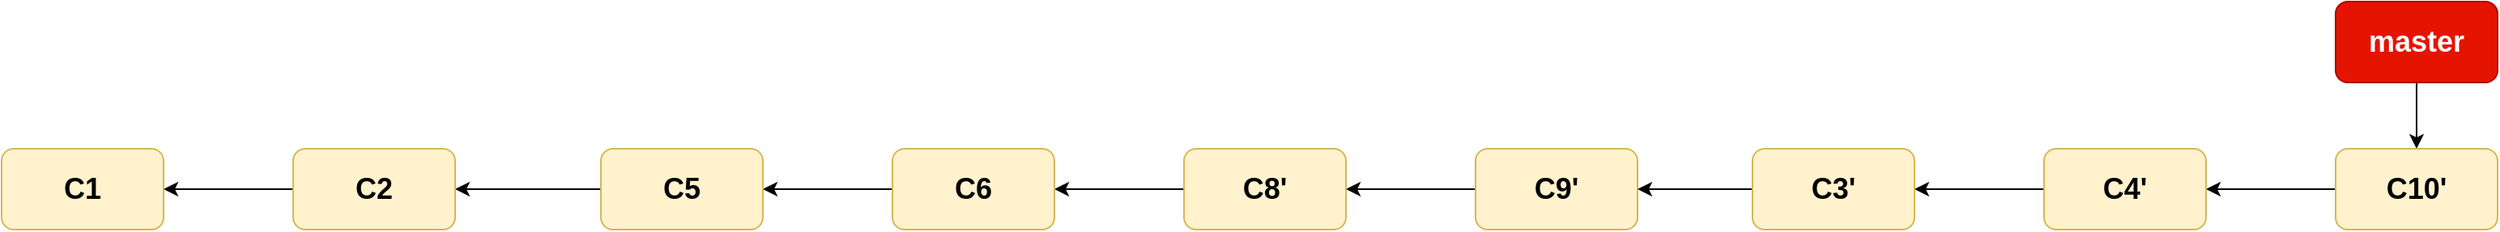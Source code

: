 <mxfile>
    <diagram id="Zphku5AM_jrOAezdSDCR" name="第 1 页">
        <mxGraphModel dx="1414" dy="801" grid="1" gridSize="10" guides="1" tooltips="1" connect="1" arrows="1" fold="1" page="1" pageScale="1" pageWidth="827" pageHeight="1169" math="0" shadow="0">
            <root>
                <mxCell id="0"/>
                <mxCell id="1" parent="0"/>
                <mxCell id="6" value="" style="edgeStyle=none;html=1;fontSize=18;fontStyle=1;startArrow=classic;startFill=1;endArrow=none;endFill=0;" parent="1" source="3" target="5" edge="1">
                    <mxGeometry relative="1" as="geometry"/>
                </mxCell>
                <mxCell id="3" value="C1" style="rounded=1;whiteSpace=wrap;html=1;fillColor=#fff2cc;strokeColor=#d6b656;fontSize=18;fontStyle=1" parent="1" vertex="1">
                    <mxGeometry x="230" y="340" width="100" height="50" as="geometry"/>
                </mxCell>
                <mxCell id="21" value="" style="edgeStyle=none;html=1;startArrow=classic;startFill=1;endArrow=none;endFill=0;" parent="1" source="5" target="20" edge="1">
                    <mxGeometry relative="1" as="geometry"/>
                </mxCell>
                <mxCell id="5" value="C2" style="rounded=1;whiteSpace=wrap;html=1;fillColor=#fff2cc;strokeColor=#d6b656;fontSize=18;fontStyle=1" parent="1" vertex="1">
                    <mxGeometry x="410" y="340" width="100" height="50" as="geometry"/>
                </mxCell>
                <mxCell id="42" value="" style="edgeStyle=none;html=1;startArrow=classic;startFill=1;endArrow=none;endFill=0;" parent="1" source="20" edge="1">
                    <mxGeometry relative="1" as="geometry">
                        <mxPoint x="780" y="365" as="targetPoint"/>
                    </mxGeometry>
                </mxCell>
                <mxCell id="20" value="C5" style="rounded=1;whiteSpace=wrap;html=1;fillColor=#fff2cc;strokeColor=#d6b656;fontSize=18;fontStyle=1" parent="1" vertex="1">
                    <mxGeometry x="600" y="340" width="100" height="50" as="geometry"/>
                </mxCell>
                <mxCell id="66" value="" style="edgeStyle=none;html=1;startArrow=classic;startFill=1;endArrow=none;endFill=0;" parent="1" source="38" target="65" edge="1">
                    <mxGeometry relative="1" as="geometry"/>
                </mxCell>
                <mxCell id="38" value="C6" style="rounded=1;whiteSpace=wrap;html=1;fillColor=#fff2cc;strokeColor=#d6b656;fontSize=18;fontStyle=1" parent="1" vertex="1">
                    <mxGeometry x="780" y="340" width="100" height="50" as="geometry"/>
                </mxCell>
                <mxCell id="80" value="" style="edgeStyle=none;html=1;" edge="1" parent="1" source="43" target="76">
                    <mxGeometry relative="1" as="geometry"/>
                </mxCell>
                <mxCell id="43" value="master" style="rounded=1;whiteSpace=wrap;html=1;fillColor=#e51400;strokeColor=#B20000;fontColor=#ffffff;fontSize=18;fontStyle=1" parent="1" vertex="1">
                    <mxGeometry x="1671" y="249" width="100" height="50" as="geometry"/>
                </mxCell>
                <mxCell id="68" value="" style="edgeStyle=none;html=1;startArrow=classic;startFill=1;endArrow=none;endFill=0;" parent="1" source="65" target="67" edge="1">
                    <mxGeometry relative="1" as="geometry"/>
                </mxCell>
                <mxCell id="65" value="C8'" style="rounded=1;whiteSpace=wrap;html=1;fillColor=#fff2cc;strokeColor=#d6b656;fontSize=18;fontStyle=1" parent="1" vertex="1">
                    <mxGeometry x="960" y="340" width="100" height="50" as="geometry"/>
                </mxCell>
                <mxCell id="67" value="C9'" style="rounded=1;whiteSpace=wrap;html=1;fillColor=#fff2cc;strokeColor=#d6b656;fontSize=18;fontStyle=1" parent="1" vertex="1">
                    <mxGeometry x="1140" y="340" width="100" height="50" as="geometry"/>
                </mxCell>
                <mxCell id="72" value="" style="edgeStyle=none;html=1;startArrow=classic;startFill=1;endArrow=none;endFill=0;" parent="1" source="73" target="75" edge="1">
                    <mxGeometry relative="1" as="geometry"/>
                </mxCell>
                <mxCell id="79" value="" style="edgeStyle=none;html=1;" parent="1" source="73" target="67" edge="1">
                    <mxGeometry relative="1" as="geometry"/>
                </mxCell>
                <mxCell id="73" value="C3'" style="rounded=1;whiteSpace=wrap;html=1;fillColor=#fff2cc;strokeColor=#d6b656;fontSize=18;fontStyle=1" parent="1" vertex="1">
                    <mxGeometry x="1311" y="340" width="100" height="50" as="geometry"/>
                </mxCell>
                <mxCell id="74" value="" style="edgeStyle=none;html=1;startArrow=classic;startFill=1;endArrow=none;endFill=0;" parent="1" source="75" target="76" edge="1">
                    <mxGeometry relative="1" as="geometry"/>
                </mxCell>
                <mxCell id="75" value="C4'" style="rounded=1;whiteSpace=wrap;html=1;fillColor=#fff2cc;strokeColor=#d6b656;fontSize=18;fontStyle=1" parent="1" vertex="1">
                    <mxGeometry x="1491" y="340" width="100" height="50" as="geometry"/>
                </mxCell>
                <mxCell id="76" value="C10'" style="rounded=1;whiteSpace=wrap;html=1;fillColor=#fff2cc;strokeColor=#d6b656;fontSize=18;fontStyle=1" parent="1" vertex="1">
                    <mxGeometry x="1671" y="340" width="100" height="50" as="geometry"/>
                </mxCell>
            </root>
        </mxGraphModel>
    </diagram>
</mxfile>